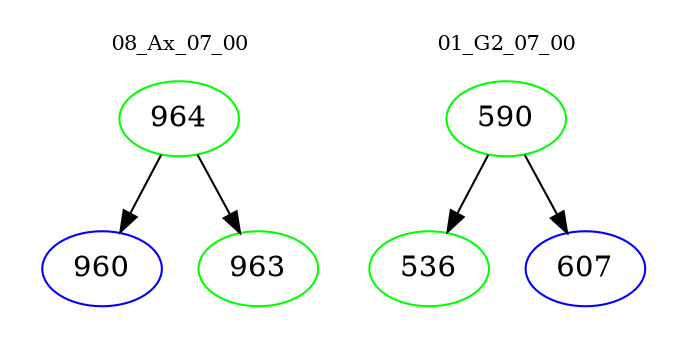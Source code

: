 digraph{
subgraph cluster_0 {
color = white
label = "08_Ax_07_00";
fontsize=10;
T0_964 [label="964", color="green"]
T0_964 -> T0_960 [color="black"]
T0_960 [label="960", color="blue"]
T0_964 -> T0_963 [color="black"]
T0_963 [label="963", color="green"]
}
subgraph cluster_1 {
color = white
label = "01_G2_07_00";
fontsize=10;
T1_590 [label="590", color="green"]
T1_590 -> T1_536 [color="black"]
T1_536 [label="536", color="green"]
T1_590 -> T1_607 [color="black"]
T1_607 [label="607", color="blue"]
}
}

